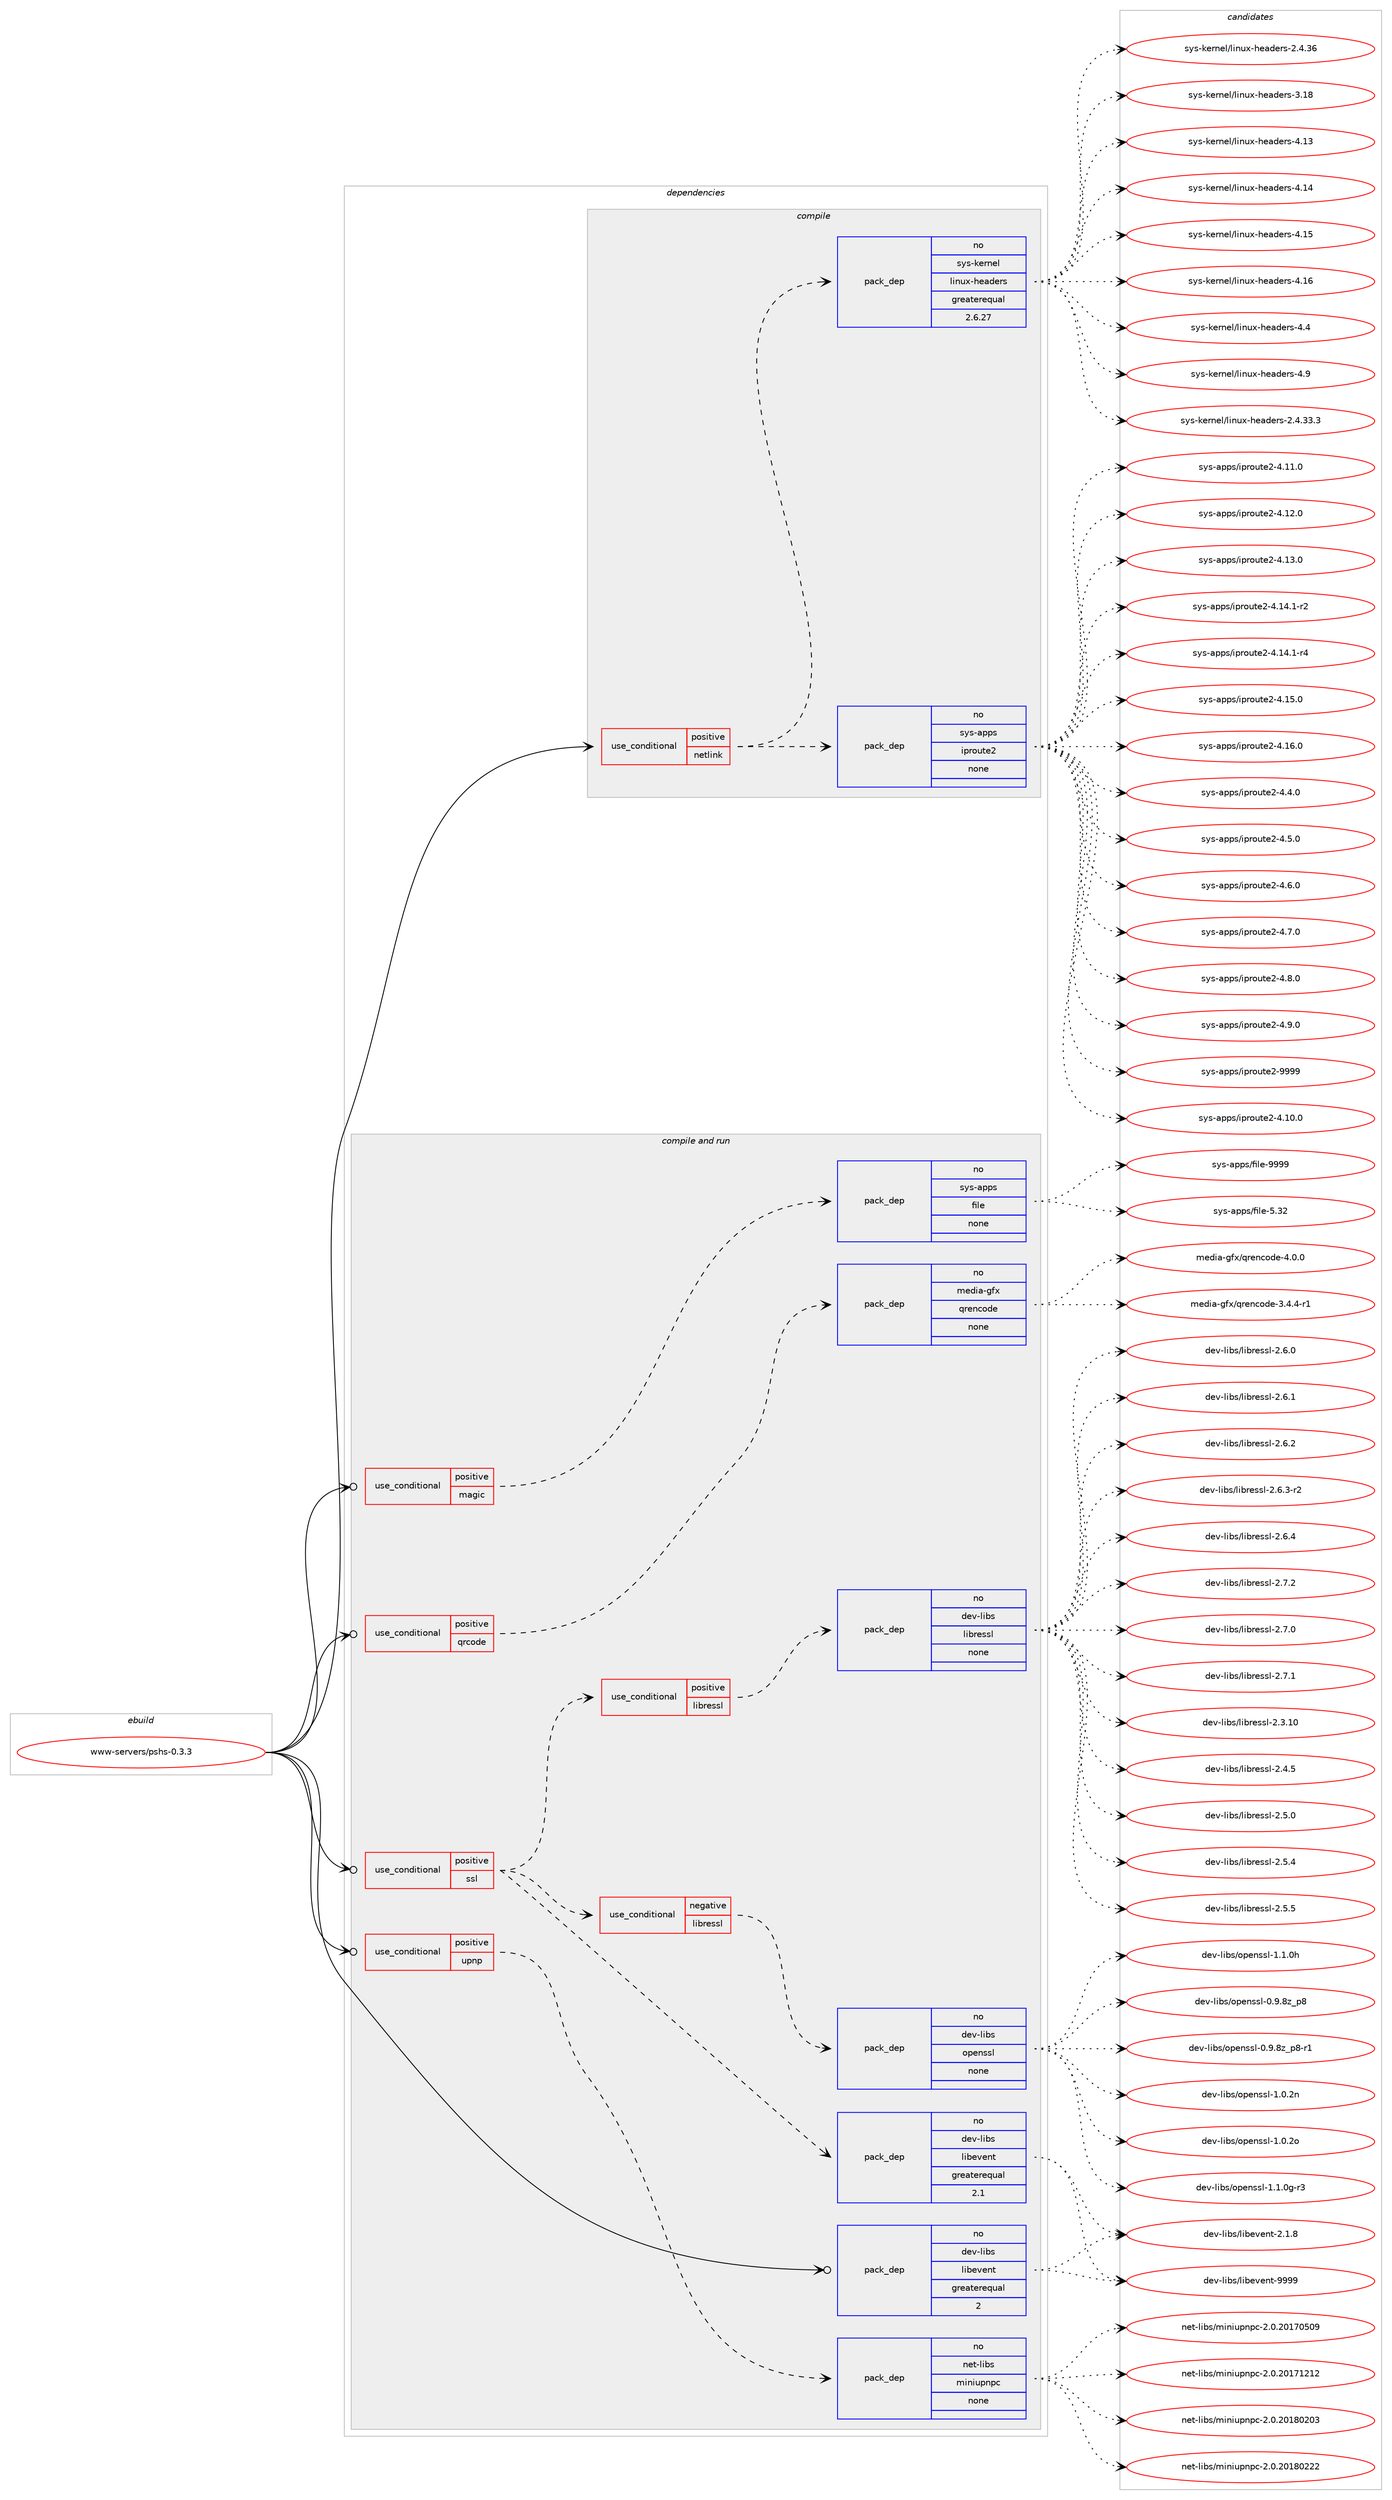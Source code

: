 digraph prolog {

# *************
# Graph options
# *************

newrank=true;
concentrate=true;
compound=true;
graph [rankdir=LR,fontname=Helvetica,fontsize=10,ranksep=1.5];#, ranksep=2.5, nodesep=0.2];
edge  [arrowhead=vee];
node  [fontname=Helvetica,fontsize=10];

# **********
# The ebuild
# **********

subgraph cluster_leftcol {
color=gray;
rank=same;
label=<<i>ebuild</i>>;
id [label="www-servers/pshs-0.3.3", color=red, width=4, href="../www-servers/pshs-0.3.3.svg"];
}

# ****************
# The dependencies
# ****************

subgraph cluster_midcol {
color=gray;
label=<<i>dependencies</i>>;
subgraph cluster_compile {
fillcolor="#eeeeee";
style=filled;
label=<<i>compile</i>>;
subgraph cond843 {
dependency7610 [label=<<TABLE BORDER="0" CELLBORDER="1" CELLSPACING="0" CELLPADDING="4"><TR><TD ROWSPAN="3" CELLPADDING="10">use_conditional</TD></TR><TR><TD>positive</TD></TR><TR><TD>netlink</TD></TR></TABLE>>, shape=none, color=red];
subgraph pack6667 {
dependency7611 [label=<<TABLE BORDER="0" CELLBORDER="1" CELLSPACING="0" CELLPADDING="4" WIDTH="220"><TR><TD ROWSPAN="6" CELLPADDING="30">pack_dep</TD></TR><TR><TD WIDTH="110">no</TD></TR><TR><TD>sys-apps</TD></TR><TR><TD>iproute2</TD></TR><TR><TD>none</TD></TR><TR><TD></TD></TR></TABLE>>, shape=none, color=blue];
}
dependency7610:e -> dependency7611:w [weight=20,style="dashed",arrowhead="vee"];
subgraph pack6668 {
dependency7612 [label=<<TABLE BORDER="0" CELLBORDER="1" CELLSPACING="0" CELLPADDING="4" WIDTH="220"><TR><TD ROWSPAN="6" CELLPADDING="30">pack_dep</TD></TR><TR><TD WIDTH="110">no</TD></TR><TR><TD>sys-kernel</TD></TR><TR><TD>linux-headers</TD></TR><TR><TD>greaterequal</TD></TR><TR><TD>2.6.27</TD></TR></TABLE>>, shape=none, color=blue];
}
dependency7610:e -> dependency7612:w [weight=20,style="dashed",arrowhead="vee"];
}
id:e -> dependency7610:w [weight=20,style="solid",arrowhead="vee"];
}
subgraph cluster_compileandrun {
fillcolor="#eeeeee";
style=filled;
label=<<i>compile and run</i>>;
subgraph cond844 {
dependency7613 [label=<<TABLE BORDER="0" CELLBORDER="1" CELLSPACING="0" CELLPADDING="4"><TR><TD ROWSPAN="3" CELLPADDING="10">use_conditional</TD></TR><TR><TD>positive</TD></TR><TR><TD>magic</TD></TR></TABLE>>, shape=none, color=red];
subgraph pack6669 {
dependency7614 [label=<<TABLE BORDER="0" CELLBORDER="1" CELLSPACING="0" CELLPADDING="4" WIDTH="220"><TR><TD ROWSPAN="6" CELLPADDING="30">pack_dep</TD></TR><TR><TD WIDTH="110">no</TD></TR><TR><TD>sys-apps</TD></TR><TR><TD>file</TD></TR><TR><TD>none</TD></TR><TR><TD></TD></TR></TABLE>>, shape=none, color=blue];
}
dependency7613:e -> dependency7614:w [weight=20,style="dashed",arrowhead="vee"];
}
id:e -> dependency7613:w [weight=20,style="solid",arrowhead="odotvee"];
subgraph cond845 {
dependency7615 [label=<<TABLE BORDER="0" CELLBORDER="1" CELLSPACING="0" CELLPADDING="4"><TR><TD ROWSPAN="3" CELLPADDING="10">use_conditional</TD></TR><TR><TD>positive</TD></TR><TR><TD>qrcode</TD></TR></TABLE>>, shape=none, color=red];
subgraph pack6670 {
dependency7616 [label=<<TABLE BORDER="0" CELLBORDER="1" CELLSPACING="0" CELLPADDING="4" WIDTH="220"><TR><TD ROWSPAN="6" CELLPADDING="30">pack_dep</TD></TR><TR><TD WIDTH="110">no</TD></TR><TR><TD>media-gfx</TD></TR><TR><TD>qrencode</TD></TR><TR><TD>none</TD></TR><TR><TD></TD></TR></TABLE>>, shape=none, color=blue];
}
dependency7615:e -> dependency7616:w [weight=20,style="dashed",arrowhead="vee"];
}
id:e -> dependency7615:w [weight=20,style="solid",arrowhead="odotvee"];
subgraph cond846 {
dependency7617 [label=<<TABLE BORDER="0" CELLBORDER="1" CELLSPACING="0" CELLPADDING="4"><TR><TD ROWSPAN="3" CELLPADDING="10">use_conditional</TD></TR><TR><TD>positive</TD></TR><TR><TD>ssl</TD></TR></TABLE>>, shape=none, color=red];
subgraph pack6671 {
dependency7618 [label=<<TABLE BORDER="0" CELLBORDER="1" CELLSPACING="0" CELLPADDING="4" WIDTH="220"><TR><TD ROWSPAN="6" CELLPADDING="30">pack_dep</TD></TR><TR><TD WIDTH="110">no</TD></TR><TR><TD>dev-libs</TD></TR><TR><TD>libevent</TD></TR><TR><TD>greaterequal</TD></TR><TR><TD>2.1</TD></TR></TABLE>>, shape=none, color=blue];
}
dependency7617:e -> dependency7618:w [weight=20,style="dashed",arrowhead="vee"];
subgraph cond847 {
dependency7619 [label=<<TABLE BORDER="0" CELLBORDER="1" CELLSPACING="0" CELLPADDING="4"><TR><TD ROWSPAN="3" CELLPADDING="10">use_conditional</TD></TR><TR><TD>negative</TD></TR><TR><TD>libressl</TD></TR></TABLE>>, shape=none, color=red];
subgraph pack6672 {
dependency7620 [label=<<TABLE BORDER="0" CELLBORDER="1" CELLSPACING="0" CELLPADDING="4" WIDTH="220"><TR><TD ROWSPAN="6" CELLPADDING="30">pack_dep</TD></TR><TR><TD WIDTH="110">no</TD></TR><TR><TD>dev-libs</TD></TR><TR><TD>openssl</TD></TR><TR><TD>none</TD></TR><TR><TD></TD></TR></TABLE>>, shape=none, color=blue];
}
dependency7619:e -> dependency7620:w [weight=20,style="dashed",arrowhead="vee"];
}
dependency7617:e -> dependency7619:w [weight=20,style="dashed",arrowhead="vee"];
subgraph cond848 {
dependency7621 [label=<<TABLE BORDER="0" CELLBORDER="1" CELLSPACING="0" CELLPADDING="4"><TR><TD ROWSPAN="3" CELLPADDING="10">use_conditional</TD></TR><TR><TD>positive</TD></TR><TR><TD>libressl</TD></TR></TABLE>>, shape=none, color=red];
subgraph pack6673 {
dependency7622 [label=<<TABLE BORDER="0" CELLBORDER="1" CELLSPACING="0" CELLPADDING="4" WIDTH="220"><TR><TD ROWSPAN="6" CELLPADDING="30">pack_dep</TD></TR><TR><TD WIDTH="110">no</TD></TR><TR><TD>dev-libs</TD></TR><TR><TD>libressl</TD></TR><TR><TD>none</TD></TR><TR><TD></TD></TR></TABLE>>, shape=none, color=blue];
}
dependency7621:e -> dependency7622:w [weight=20,style="dashed",arrowhead="vee"];
}
dependency7617:e -> dependency7621:w [weight=20,style="dashed",arrowhead="vee"];
}
id:e -> dependency7617:w [weight=20,style="solid",arrowhead="odotvee"];
subgraph cond849 {
dependency7623 [label=<<TABLE BORDER="0" CELLBORDER="1" CELLSPACING="0" CELLPADDING="4"><TR><TD ROWSPAN="3" CELLPADDING="10">use_conditional</TD></TR><TR><TD>positive</TD></TR><TR><TD>upnp</TD></TR></TABLE>>, shape=none, color=red];
subgraph pack6674 {
dependency7624 [label=<<TABLE BORDER="0" CELLBORDER="1" CELLSPACING="0" CELLPADDING="4" WIDTH="220"><TR><TD ROWSPAN="6" CELLPADDING="30">pack_dep</TD></TR><TR><TD WIDTH="110">no</TD></TR><TR><TD>net-libs</TD></TR><TR><TD>miniupnpc</TD></TR><TR><TD>none</TD></TR><TR><TD></TD></TR></TABLE>>, shape=none, color=blue];
}
dependency7623:e -> dependency7624:w [weight=20,style="dashed",arrowhead="vee"];
}
id:e -> dependency7623:w [weight=20,style="solid",arrowhead="odotvee"];
subgraph pack6675 {
dependency7625 [label=<<TABLE BORDER="0" CELLBORDER="1" CELLSPACING="0" CELLPADDING="4" WIDTH="220"><TR><TD ROWSPAN="6" CELLPADDING="30">pack_dep</TD></TR><TR><TD WIDTH="110">no</TD></TR><TR><TD>dev-libs</TD></TR><TR><TD>libevent</TD></TR><TR><TD>greaterequal</TD></TR><TR><TD>2</TD></TR></TABLE>>, shape=none, color=blue];
}
id:e -> dependency7625:w [weight=20,style="solid",arrowhead="odotvee"];
}
subgraph cluster_run {
fillcolor="#eeeeee";
style=filled;
label=<<i>run</i>>;
}
}

# **************
# The candidates
# **************

subgraph cluster_choices {
rank=same;
color=gray;
label=<<i>candidates</i>>;

subgraph choice6667 {
color=black;
nodesep=1;
choice1151211154597112112115471051121141111171161015045524649484648 [label="sys-apps/iproute2-4.10.0", color=red, width=4,href="../sys-apps/iproute2-4.10.0.svg"];
choice1151211154597112112115471051121141111171161015045524649494648 [label="sys-apps/iproute2-4.11.0", color=red, width=4,href="../sys-apps/iproute2-4.11.0.svg"];
choice1151211154597112112115471051121141111171161015045524649504648 [label="sys-apps/iproute2-4.12.0", color=red, width=4,href="../sys-apps/iproute2-4.12.0.svg"];
choice1151211154597112112115471051121141111171161015045524649514648 [label="sys-apps/iproute2-4.13.0", color=red, width=4,href="../sys-apps/iproute2-4.13.0.svg"];
choice11512111545971121121154710511211411111711610150455246495246494511450 [label="sys-apps/iproute2-4.14.1-r2", color=red, width=4,href="../sys-apps/iproute2-4.14.1-r2.svg"];
choice11512111545971121121154710511211411111711610150455246495246494511452 [label="sys-apps/iproute2-4.14.1-r4", color=red, width=4,href="../sys-apps/iproute2-4.14.1-r4.svg"];
choice1151211154597112112115471051121141111171161015045524649534648 [label="sys-apps/iproute2-4.15.0", color=red, width=4,href="../sys-apps/iproute2-4.15.0.svg"];
choice1151211154597112112115471051121141111171161015045524649544648 [label="sys-apps/iproute2-4.16.0", color=red, width=4,href="../sys-apps/iproute2-4.16.0.svg"];
choice11512111545971121121154710511211411111711610150455246524648 [label="sys-apps/iproute2-4.4.0", color=red, width=4,href="../sys-apps/iproute2-4.4.0.svg"];
choice11512111545971121121154710511211411111711610150455246534648 [label="sys-apps/iproute2-4.5.0", color=red, width=4,href="../sys-apps/iproute2-4.5.0.svg"];
choice11512111545971121121154710511211411111711610150455246544648 [label="sys-apps/iproute2-4.6.0", color=red, width=4,href="../sys-apps/iproute2-4.6.0.svg"];
choice11512111545971121121154710511211411111711610150455246554648 [label="sys-apps/iproute2-4.7.0", color=red, width=4,href="../sys-apps/iproute2-4.7.0.svg"];
choice11512111545971121121154710511211411111711610150455246564648 [label="sys-apps/iproute2-4.8.0", color=red, width=4,href="../sys-apps/iproute2-4.8.0.svg"];
choice11512111545971121121154710511211411111711610150455246574648 [label="sys-apps/iproute2-4.9.0", color=red, width=4,href="../sys-apps/iproute2-4.9.0.svg"];
choice115121115459711211211547105112114111117116101504557575757 [label="sys-apps/iproute2-9999", color=red, width=4,href="../sys-apps/iproute2-9999.svg"];
dependency7611:e -> choice1151211154597112112115471051121141111171161015045524649484648:w [style=dotted,weight="100"];
dependency7611:e -> choice1151211154597112112115471051121141111171161015045524649494648:w [style=dotted,weight="100"];
dependency7611:e -> choice1151211154597112112115471051121141111171161015045524649504648:w [style=dotted,weight="100"];
dependency7611:e -> choice1151211154597112112115471051121141111171161015045524649514648:w [style=dotted,weight="100"];
dependency7611:e -> choice11512111545971121121154710511211411111711610150455246495246494511450:w [style=dotted,weight="100"];
dependency7611:e -> choice11512111545971121121154710511211411111711610150455246495246494511452:w [style=dotted,weight="100"];
dependency7611:e -> choice1151211154597112112115471051121141111171161015045524649534648:w [style=dotted,weight="100"];
dependency7611:e -> choice1151211154597112112115471051121141111171161015045524649544648:w [style=dotted,weight="100"];
dependency7611:e -> choice11512111545971121121154710511211411111711610150455246524648:w [style=dotted,weight="100"];
dependency7611:e -> choice11512111545971121121154710511211411111711610150455246534648:w [style=dotted,weight="100"];
dependency7611:e -> choice11512111545971121121154710511211411111711610150455246544648:w [style=dotted,weight="100"];
dependency7611:e -> choice11512111545971121121154710511211411111711610150455246554648:w [style=dotted,weight="100"];
dependency7611:e -> choice11512111545971121121154710511211411111711610150455246564648:w [style=dotted,weight="100"];
dependency7611:e -> choice11512111545971121121154710511211411111711610150455246574648:w [style=dotted,weight="100"];
dependency7611:e -> choice115121115459711211211547105112114111117116101504557575757:w [style=dotted,weight="100"];
}
subgraph choice6668 {
color=black;
nodesep=1;
choice11512111545107101114110101108471081051101171204510410197100101114115455046524651514651 [label="sys-kernel/linux-headers-2.4.33.3", color=red, width=4,href="../sys-kernel/linux-headers-2.4.33.3.svg"];
choice1151211154510710111411010110847108105110117120451041019710010111411545504652465154 [label="sys-kernel/linux-headers-2.4.36", color=red, width=4,href="../sys-kernel/linux-headers-2.4.36.svg"];
choice115121115451071011141101011084710810511011712045104101971001011141154551464956 [label="sys-kernel/linux-headers-3.18", color=red, width=4,href="../sys-kernel/linux-headers-3.18.svg"];
choice115121115451071011141101011084710810511011712045104101971001011141154552464951 [label="sys-kernel/linux-headers-4.13", color=red, width=4,href="../sys-kernel/linux-headers-4.13.svg"];
choice115121115451071011141101011084710810511011712045104101971001011141154552464952 [label="sys-kernel/linux-headers-4.14", color=red, width=4,href="../sys-kernel/linux-headers-4.14.svg"];
choice115121115451071011141101011084710810511011712045104101971001011141154552464953 [label="sys-kernel/linux-headers-4.15", color=red, width=4,href="../sys-kernel/linux-headers-4.15.svg"];
choice115121115451071011141101011084710810511011712045104101971001011141154552464954 [label="sys-kernel/linux-headers-4.16", color=red, width=4,href="../sys-kernel/linux-headers-4.16.svg"];
choice1151211154510710111411010110847108105110117120451041019710010111411545524652 [label="sys-kernel/linux-headers-4.4", color=red, width=4,href="../sys-kernel/linux-headers-4.4.svg"];
choice1151211154510710111411010110847108105110117120451041019710010111411545524657 [label="sys-kernel/linux-headers-4.9", color=red, width=4,href="../sys-kernel/linux-headers-4.9.svg"];
dependency7612:e -> choice11512111545107101114110101108471081051101171204510410197100101114115455046524651514651:w [style=dotted,weight="100"];
dependency7612:e -> choice1151211154510710111411010110847108105110117120451041019710010111411545504652465154:w [style=dotted,weight="100"];
dependency7612:e -> choice115121115451071011141101011084710810511011712045104101971001011141154551464956:w [style=dotted,weight="100"];
dependency7612:e -> choice115121115451071011141101011084710810511011712045104101971001011141154552464951:w [style=dotted,weight="100"];
dependency7612:e -> choice115121115451071011141101011084710810511011712045104101971001011141154552464952:w [style=dotted,weight="100"];
dependency7612:e -> choice115121115451071011141101011084710810511011712045104101971001011141154552464953:w [style=dotted,weight="100"];
dependency7612:e -> choice115121115451071011141101011084710810511011712045104101971001011141154552464954:w [style=dotted,weight="100"];
dependency7612:e -> choice1151211154510710111411010110847108105110117120451041019710010111411545524652:w [style=dotted,weight="100"];
dependency7612:e -> choice1151211154510710111411010110847108105110117120451041019710010111411545524657:w [style=dotted,weight="100"];
}
subgraph choice6669 {
color=black;
nodesep=1;
choice1151211154597112112115471021051081014553465150 [label="sys-apps/file-5.32", color=red, width=4,href="../sys-apps/file-5.32.svg"];
choice1151211154597112112115471021051081014557575757 [label="sys-apps/file-9999", color=red, width=4,href="../sys-apps/file-9999.svg"];
dependency7614:e -> choice1151211154597112112115471021051081014553465150:w [style=dotted,weight="100"];
dependency7614:e -> choice1151211154597112112115471021051081014557575757:w [style=dotted,weight="100"];
}
subgraph choice6670 {
color=black;
nodesep=1;
choice109101100105974510310212047113114101110991111001014551465246524511449 [label="media-gfx/qrencode-3.4.4-r1", color=red, width=4,href="../media-gfx/qrencode-3.4.4-r1.svg"];
choice10910110010597451031021204711311410111099111100101455246484648 [label="media-gfx/qrencode-4.0.0", color=red, width=4,href="../media-gfx/qrencode-4.0.0.svg"];
dependency7616:e -> choice109101100105974510310212047113114101110991111001014551465246524511449:w [style=dotted,weight="100"];
dependency7616:e -> choice10910110010597451031021204711311410111099111100101455246484648:w [style=dotted,weight="100"];
}
subgraph choice6671 {
color=black;
nodesep=1;
choice10010111845108105981154710810598101118101110116455046494656 [label="dev-libs/libevent-2.1.8", color=red, width=4,href="../dev-libs/libevent-2.1.8.svg"];
choice100101118451081059811547108105981011181011101164557575757 [label="dev-libs/libevent-9999", color=red, width=4,href="../dev-libs/libevent-9999.svg"];
dependency7618:e -> choice10010111845108105981154710810598101118101110116455046494656:w [style=dotted,weight="100"];
dependency7618:e -> choice100101118451081059811547108105981011181011101164557575757:w [style=dotted,weight="100"];
}
subgraph choice6672 {
color=black;
nodesep=1;
choice1001011184510810598115471111121011101151151084548465746561229511256 [label="dev-libs/openssl-0.9.8z_p8", color=red, width=4,href="../dev-libs/openssl-0.9.8z_p8.svg"];
choice10010111845108105981154711111210111011511510845484657465612295112564511449 [label="dev-libs/openssl-0.9.8z_p8-r1", color=red, width=4,href="../dev-libs/openssl-0.9.8z_p8-r1.svg"];
choice100101118451081059811547111112101110115115108454946484650110 [label="dev-libs/openssl-1.0.2n", color=red, width=4,href="../dev-libs/openssl-1.0.2n.svg"];
choice100101118451081059811547111112101110115115108454946484650111 [label="dev-libs/openssl-1.0.2o", color=red, width=4,href="../dev-libs/openssl-1.0.2o.svg"];
choice1001011184510810598115471111121011101151151084549464946481034511451 [label="dev-libs/openssl-1.1.0g-r3", color=red, width=4,href="../dev-libs/openssl-1.1.0g-r3.svg"];
choice100101118451081059811547111112101110115115108454946494648104 [label="dev-libs/openssl-1.1.0h", color=red, width=4,href="../dev-libs/openssl-1.1.0h.svg"];
dependency7620:e -> choice1001011184510810598115471111121011101151151084548465746561229511256:w [style=dotted,weight="100"];
dependency7620:e -> choice10010111845108105981154711111210111011511510845484657465612295112564511449:w [style=dotted,weight="100"];
dependency7620:e -> choice100101118451081059811547111112101110115115108454946484650110:w [style=dotted,weight="100"];
dependency7620:e -> choice100101118451081059811547111112101110115115108454946484650111:w [style=dotted,weight="100"];
dependency7620:e -> choice1001011184510810598115471111121011101151151084549464946481034511451:w [style=dotted,weight="100"];
dependency7620:e -> choice100101118451081059811547111112101110115115108454946494648104:w [style=dotted,weight="100"];
}
subgraph choice6673 {
color=black;
nodesep=1;
choice10010111845108105981154710810598114101115115108455046554648 [label="dev-libs/libressl-2.7.0", color=red, width=4,href="../dev-libs/libressl-2.7.0.svg"];
choice10010111845108105981154710810598114101115115108455046554649 [label="dev-libs/libressl-2.7.1", color=red, width=4,href="../dev-libs/libressl-2.7.1.svg"];
choice1001011184510810598115471081059811410111511510845504651464948 [label="dev-libs/libressl-2.3.10", color=red, width=4,href="../dev-libs/libressl-2.3.10.svg"];
choice10010111845108105981154710810598114101115115108455046524653 [label="dev-libs/libressl-2.4.5", color=red, width=4,href="../dev-libs/libressl-2.4.5.svg"];
choice10010111845108105981154710810598114101115115108455046534648 [label="dev-libs/libressl-2.5.0", color=red, width=4,href="../dev-libs/libressl-2.5.0.svg"];
choice10010111845108105981154710810598114101115115108455046534652 [label="dev-libs/libressl-2.5.4", color=red, width=4,href="../dev-libs/libressl-2.5.4.svg"];
choice10010111845108105981154710810598114101115115108455046534653 [label="dev-libs/libressl-2.5.5", color=red, width=4,href="../dev-libs/libressl-2.5.5.svg"];
choice10010111845108105981154710810598114101115115108455046544648 [label="dev-libs/libressl-2.6.0", color=red, width=4,href="../dev-libs/libressl-2.6.0.svg"];
choice10010111845108105981154710810598114101115115108455046544649 [label="dev-libs/libressl-2.6.1", color=red, width=4,href="../dev-libs/libressl-2.6.1.svg"];
choice10010111845108105981154710810598114101115115108455046544650 [label="dev-libs/libressl-2.6.2", color=red, width=4,href="../dev-libs/libressl-2.6.2.svg"];
choice100101118451081059811547108105981141011151151084550465446514511450 [label="dev-libs/libressl-2.6.3-r2", color=red, width=4,href="../dev-libs/libressl-2.6.3-r2.svg"];
choice10010111845108105981154710810598114101115115108455046544652 [label="dev-libs/libressl-2.6.4", color=red, width=4,href="../dev-libs/libressl-2.6.4.svg"];
choice10010111845108105981154710810598114101115115108455046554650 [label="dev-libs/libressl-2.7.2", color=red, width=4,href="../dev-libs/libressl-2.7.2.svg"];
dependency7622:e -> choice10010111845108105981154710810598114101115115108455046554648:w [style=dotted,weight="100"];
dependency7622:e -> choice10010111845108105981154710810598114101115115108455046554649:w [style=dotted,weight="100"];
dependency7622:e -> choice1001011184510810598115471081059811410111511510845504651464948:w [style=dotted,weight="100"];
dependency7622:e -> choice10010111845108105981154710810598114101115115108455046524653:w [style=dotted,weight="100"];
dependency7622:e -> choice10010111845108105981154710810598114101115115108455046534648:w [style=dotted,weight="100"];
dependency7622:e -> choice10010111845108105981154710810598114101115115108455046534652:w [style=dotted,weight="100"];
dependency7622:e -> choice10010111845108105981154710810598114101115115108455046534653:w [style=dotted,weight="100"];
dependency7622:e -> choice10010111845108105981154710810598114101115115108455046544648:w [style=dotted,weight="100"];
dependency7622:e -> choice10010111845108105981154710810598114101115115108455046544649:w [style=dotted,weight="100"];
dependency7622:e -> choice10010111845108105981154710810598114101115115108455046544650:w [style=dotted,weight="100"];
dependency7622:e -> choice100101118451081059811547108105981141011151151084550465446514511450:w [style=dotted,weight="100"];
dependency7622:e -> choice10010111845108105981154710810598114101115115108455046544652:w [style=dotted,weight="100"];
dependency7622:e -> choice10010111845108105981154710810598114101115115108455046554650:w [style=dotted,weight="100"];
}
subgraph choice6674 {
color=black;
nodesep=1;
choice1101011164510810598115471091051101051171121101129945504648465048495548534857 [label="net-libs/miniupnpc-2.0.20170509", color=red, width=4,href="../net-libs/miniupnpc-2.0.20170509.svg"];
choice1101011164510810598115471091051101051171121101129945504648465048495549504950 [label="net-libs/miniupnpc-2.0.20171212", color=red, width=4,href="../net-libs/miniupnpc-2.0.20171212.svg"];
choice1101011164510810598115471091051101051171121101129945504648465048495648504851 [label="net-libs/miniupnpc-2.0.20180203", color=red, width=4,href="../net-libs/miniupnpc-2.0.20180203.svg"];
choice1101011164510810598115471091051101051171121101129945504648465048495648505050 [label="net-libs/miniupnpc-2.0.20180222", color=red, width=4,href="../net-libs/miniupnpc-2.0.20180222.svg"];
dependency7624:e -> choice1101011164510810598115471091051101051171121101129945504648465048495548534857:w [style=dotted,weight="100"];
dependency7624:e -> choice1101011164510810598115471091051101051171121101129945504648465048495549504950:w [style=dotted,weight="100"];
dependency7624:e -> choice1101011164510810598115471091051101051171121101129945504648465048495648504851:w [style=dotted,weight="100"];
dependency7624:e -> choice1101011164510810598115471091051101051171121101129945504648465048495648505050:w [style=dotted,weight="100"];
}
subgraph choice6675 {
color=black;
nodesep=1;
choice10010111845108105981154710810598101118101110116455046494656 [label="dev-libs/libevent-2.1.8", color=red, width=4,href="../dev-libs/libevent-2.1.8.svg"];
choice100101118451081059811547108105981011181011101164557575757 [label="dev-libs/libevent-9999", color=red, width=4,href="../dev-libs/libevent-9999.svg"];
dependency7625:e -> choice10010111845108105981154710810598101118101110116455046494656:w [style=dotted,weight="100"];
dependency7625:e -> choice100101118451081059811547108105981011181011101164557575757:w [style=dotted,weight="100"];
}
}

}
